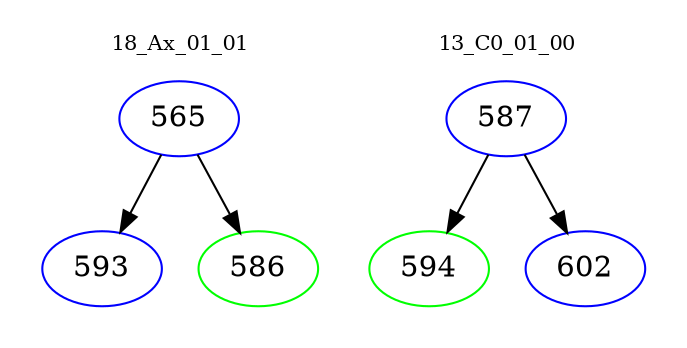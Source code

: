 digraph{
subgraph cluster_0 {
color = white
label = "18_Ax_01_01";
fontsize=10;
T0_565 [label="565", color="blue"]
T0_565 -> T0_593 [color="black"]
T0_593 [label="593", color="blue"]
T0_565 -> T0_586 [color="black"]
T0_586 [label="586", color="green"]
}
subgraph cluster_1 {
color = white
label = "13_C0_01_00";
fontsize=10;
T1_587 [label="587", color="blue"]
T1_587 -> T1_594 [color="black"]
T1_594 [label="594", color="green"]
T1_587 -> T1_602 [color="black"]
T1_602 [label="602", color="blue"]
}
}
